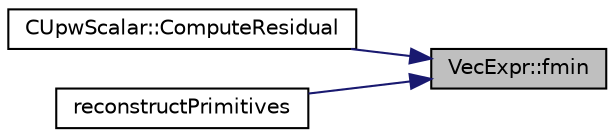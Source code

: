 digraph "VecExpr::fmin"
{
 // LATEX_PDF_SIZE
  edge [fontname="Helvetica",fontsize="10",labelfontname="Helvetica",labelfontsize="10"];
  node [fontname="Helvetica",fontsize="10",shape=record];
  rankdir="RL";
  Node1 [label="VecExpr::fmin",height=0.2,width=0.4,color="black", fillcolor="grey75", style="filled", fontcolor="black",tooltip=" "];
  Node1 -> Node2 [dir="back",color="midnightblue",fontsize="10",style="solid",fontname="Helvetica"];
  Node2 [label="CUpwScalar::ComputeResidual",height=0.2,width=0.4,color="black", fillcolor="white", style="filled",URL="$classCUpwScalar.html#af30d3fd2b982ed558923432dfc896ad3",tooltip="Compute the scalar upwind flux between two nodes i and j."];
  Node1 -> Node3 [dir="back",color="midnightblue",fontsize="10",style="solid",fontname="Helvetica"];
  Node3 [label="reconstructPrimitives",height=0.2,width=0.4,color="black", fillcolor="white", style="filled",URL="$convection_2common_8hpp.html#ac6b30a384f12121f7351e13ac2460ce1",tooltip="Retrieve primitive variables for points i/j, reconstructing them if needed."];
}
